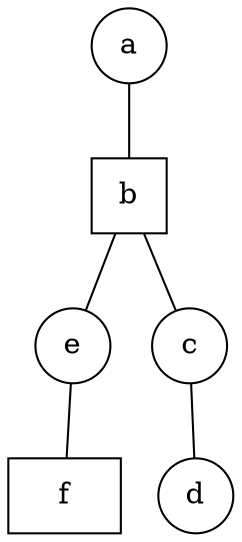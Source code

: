 graph "demo"
{
	node [shape=circle];
	b [shape=square];
	f [shape=rectangle];
	a -- b;
	b -- e;
	b -- c;
	c -- d;
	e -- f;
}
